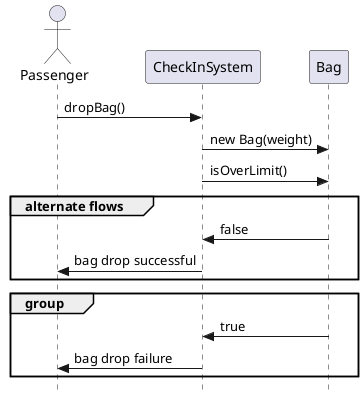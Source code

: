 @startuml

skinparam style strictuml
actor Passenger

Passenger -> CheckInSystem: dropBag()
CheckInSystem -> Bag: new Bag(weight)
CheckInSystem -> Bag: isOverLimit()
group alternate flows
Bag -> CheckInSystem: false
CheckInSystem -> Passenger: bag drop successful
end
group
Bag -> CheckInSystem: true
CheckInSystem -> Passenger: bag drop failure
end

@enduml